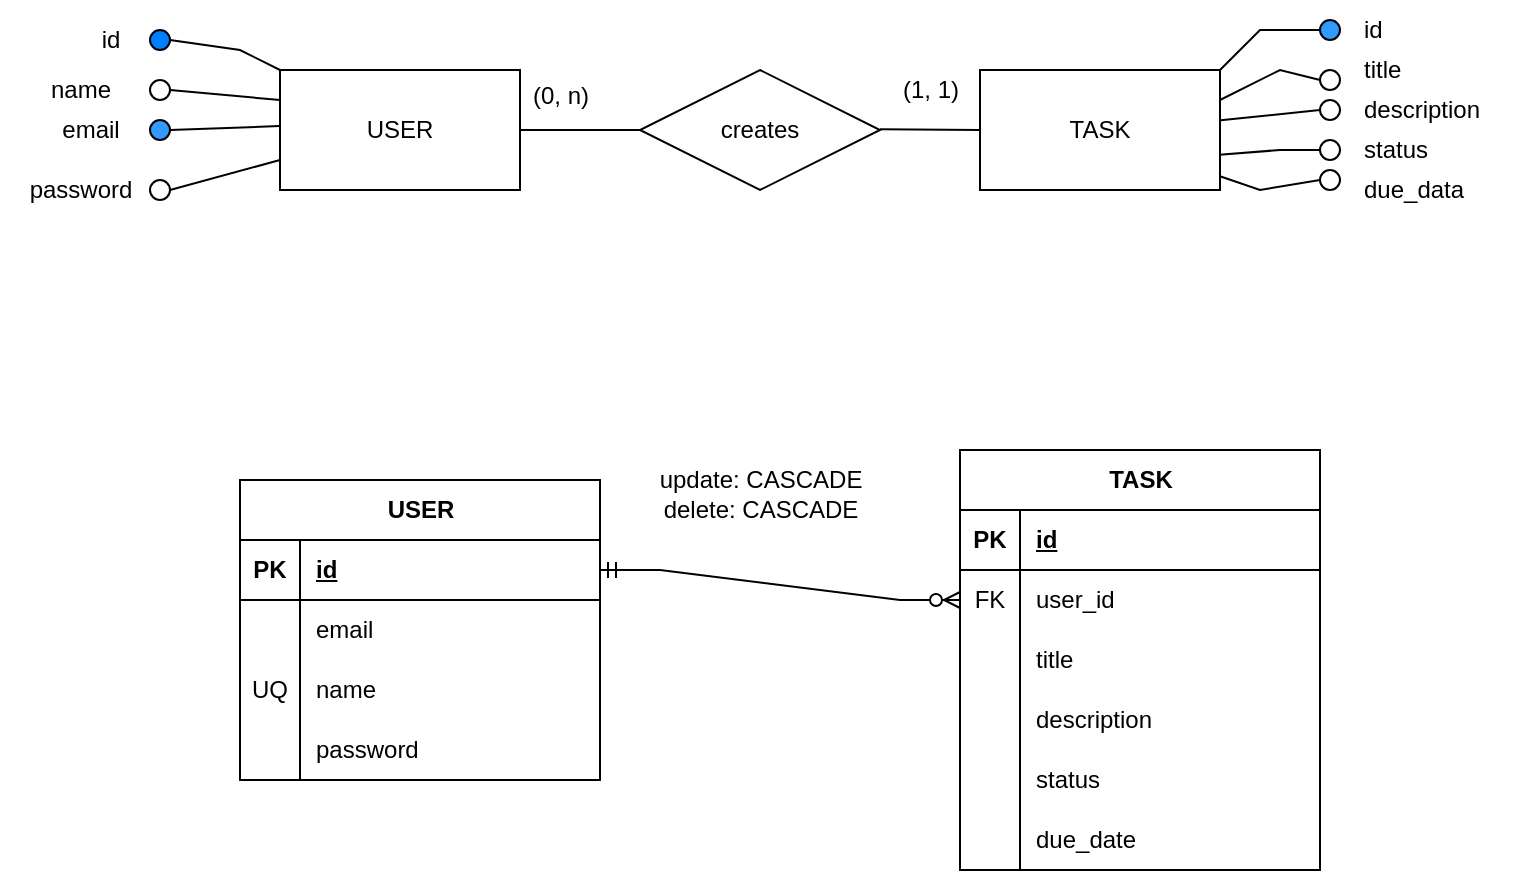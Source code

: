 <mxfile version="23.0.2" type="device">
  <diagram name="Page-1" id="SXX9_E70-5xCpUejSizy">
    <mxGraphModel dx="1266" dy="224" grid="1" gridSize="10" guides="1" tooltips="1" connect="1" arrows="1" fold="1" page="1" pageScale="1" pageWidth="850" pageHeight="1100" math="0" shadow="0">
      <root>
        <mxCell id="0" />
        <mxCell id="1" parent="0" />
        <mxCell id="RFMDyIs7XizsuJcTU4K9-1" value="USER" style="rounded=0;whiteSpace=wrap;html=1;" parent="1" vertex="1">
          <mxGeometry x="-140" y="210" width="120" height="60" as="geometry" />
        </mxCell>
        <mxCell id="RFMDyIs7XizsuJcTU4K9-2" value="TASK" style="rounded=0;whiteSpace=wrap;html=1;" parent="1" vertex="1">
          <mxGeometry x="210" y="210" width="120" height="60" as="geometry" />
        </mxCell>
        <mxCell id="RFMDyIs7XizsuJcTU4K9-3" value="creates" style="shape=rhombus;perimeter=rhombusPerimeter;whiteSpace=wrap;html=1;align=center;" parent="1" vertex="1">
          <mxGeometry x="40" y="210" width="120" height="60" as="geometry" />
        </mxCell>
        <mxCell id="RFMDyIs7XizsuJcTU4K9-6" value="" style="endArrow=none;html=1;rounded=0;exitX=1;exitY=0.5;exitDx=0;exitDy=0;entryX=0;entryY=0.5;entryDx=0;entryDy=0;" parent="1" source="RFMDyIs7XizsuJcTU4K9-1" target="RFMDyIs7XizsuJcTU4K9-3" edge="1">
          <mxGeometry width="50" height="50" relative="1" as="geometry">
            <mxPoint x="120" y="340" as="sourcePoint" />
            <mxPoint x="170" y="290" as="targetPoint" />
          </mxGeometry>
        </mxCell>
        <mxCell id="RFMDyIs7XizsuJcTU4K9-7" value="" style="endArrow=none;html=1;rounded=0;exitX=1;exitY=0.5;exitDx=0;exitDy=0;entryX=0;entryY=0.5;entryDx=0;entryDy=0;" parent="1" target="RFMDyIs7XizsuJcTU4K9-2" edge="1">
          <mxGeometry width="50" height="50" relative="1" as="geometry">
            <mxPoint x="160" y="239.66" as="sourcePoint" />
            <mxPoint x="190" y="240" as="targetPoint" />
          </mxGeometry>
        </mxCell>
        <mxCell id="RFMDyIs7XizsuJcTU4K9-8" value="&lt;div&gt;name&lt;/div&gt;" style="text;html=1;align=center;verticalAlign=middle;resizable=0;points=[];autosize=1;strokeColor=none;fillColor=none;" parent="1" vertex="1">
          <mxGeometry x="-270" y="205" width="60" height="30" as="geometry" />
        </mxCell>
        <mxCell id="RFMDyIs7XizsuJcTU4K9-9" value="" style="ellipse;whiteSpace=wrap;html=1;aspect=fixed;" parent="1" vertex="1">
          <mxGeometry x="-205" y="215" width="10" height="10" as="geometry" />
        </mxCell>
        <mxCell id="RFMDyIs7XizsuJcTU4K9-10" value="" style="endArrow=none;html=1;rounded=0;exitX=1;exitY=0.5;exitDx=0;exitDy=0;entryX=0;entryY=0.25;entryDx=0;entryDy=0;" parent="1" source="RFMDyIs7XizsuJcTU4K9-9" target="RFMDyIs7XizsuJcTU4K9-1" edge="1">
          <mxGeometry width="50" height="50" relative="1" as="geometry">
            <mxPoint x="-180" y="280" as="sourcePoint" />
            <mxPoint x="-130" y="230" as="targetPoint" />
          </mxGeometry>
        </mxCell>
        <mxCell id="RFMDyIs7XizsuJcTU4K9-11" value="email" style="text;html=1;align=center;verticalAlign=middle;resizable=0;points=[];autosize=1;strokeColor=none;fillColor=none;" parent="1" vertex="1">
          <mxGeometry x="-260" y="225" width="50" height="30" as="geometry" />
        </mxCell>
        <mxCell id="RFMDyIs7XizsuJcTU4K9-12" value="" style="ellipse;whiteSpace=wrap;html=1;aspect=fixed;fillColor=#3399FF;" parent="1" vertex="1">
          <mxGeometry x="-205" y="235" width="10" height="10" as="geometry" />
        </mxCell>
        <mxCell id="RFMDyIs7XizsuJcTU4K9-13" value="" style="endArrow=none;html=1;rounded=0;exitX=1;exitY=0.5;exitDx=0;exitDy=0;entryX=-0.003;entryY=0.467;entryDx=0;entryDy=0;entryPerimeter=0;" parent="1" source="RFMDyIs7XizsuJcTU4K9-12" target="RFMDyIs7XizsuJcTU4K9-1" edge="1">
          <mxGeometry width="50" height="50" relative="1" as="geometry">
            <mxPoint x="-170" y="290" as="sourcePoint" />
            <mxPoint x="-130" y="235" as="targetPoint" />
          </mxGeometry>
        </mxCell>
        <mxCell id="RFMDyIs7XizsuJcTU4K9-14" value="&lt;div&gt;password&lt;/div&gt;" style="text;html=1;align=center;verticalAlign=middle;resizable=0;points=[];autosize=1;strokeColor=none;fillColor=none;" parent="1" vertex="1">
          <mxGeometry x="-280" y="255" width="80" height="30" as="geometry" />
        </mxCell>
        <mxCell id="RFMDyIs7XizsuJcTU4K9-15" value="" style="ellipse;whiteSpace=wrap;html=1;aspect=fixed;" parent="1" vertex="1">
          <mxGeometry x="-205" y="265" width="10" height="10" as="geometry" />
        </mxCell>
        <mxCell id="RFMDyIs7XizsuJcTU4K9-16" value="" style="endArrow=none;html=1;rounded=0;exitX=1;exitY=0.5;exitDx=0;exitDy=0;entryX=0;entryY=0.75;entryDx=0;entryDy=0;" parent="1" source="RFMDyIs7XizsuJcTU4K9-15" target="RFMDyIs7XizsuJcTU4K9-1" edge="1">
          <mxGeometry width="50" height="50" relative="1" as="geometry">
            <mxPoint x="-180" y="345" as="sourcePoint" />
            <mxPoint x="-140" y="290" as="targetPoint" />
          </mxGeometry>
        </mxCell>
        <mxCell id="RFMDyIs7XizsuJcTU4K9-27" value="&lt;div&gt;title&lt;/div&gt;" style="text;html=1;align=left;verticalAlign=middle;resizable=0;points=[];autosize=1;strokeColor=none;fillColor=none;" parent="1" vertex="1">
          <mxGeometry x="400" y="195" width="40" height="30" as="geometry" />
        </mxCell>
        <mxCell id="RFMDyIs7XizsuJcTU4K9-28" value="" style="ellipse;whiteSpace=wrap;html=1;aspect=fixed;" parent="1" vertex="1">
          <mxGeometry x="380" y="210" width="10" height="10" as="geometry" />
        </mxCell>
        <mxCell id="RFMDyIs7XizsuJcTU4K9-29" value="" style="endArrow=none;html=1;rounded=0;exitX=0;exitY=0.5;exitDx=0;exitDy=0;entryX=1;entryY=0.25;entryDx=0;entryDy=0;" parent="1" source="RFMDyIs7XizsuJcTU4K9-28" target="RFMDyIs7XizsuJcTU4K9-2" edge="1">
          <mxGeometry width="50" height="50" relative="1" as="geometry">
            <mxPoint x="515" y="270" as="sourcePoint" />
            <mxPoint x="555" y="215" as="targetPoint" />
            <Array as="points">
              <mxPoint x="360" y="210" />
            </Array>
          </mxGeometry>
        </mxCell>
        <mxCell id="RFMDyIs7XizsuJcTU4K9-30" value="description" style="text;html=1;align=left;verticalAlign=middle;resizable=0;points=[];autosize=1;strokeColor=none;fillColor=none;" parent="1" vertex="1">
          <mxGeometry x="400" y="215" width="80" height="30" as="geometry" />
        </mxCell>
        <mxCell id="RFMDyIs7XizsuJcTU4K9-31" value="" style="ellipse;whiteSpace=wrap;html=1;aspect=fixed;" parent="1" vertex="1">
          <mxGeometry x="380" y="225" width="10" height="10" as="geometry" />
        </mxCell>
        <mxCell id="RFMDyIs7XizsuJcTU4K9-32" value="" style="endArrow=none;html=1;rounded=0;exitX=0;exitY=0.5;exitDx=0;exitDy=0;entryX=1.003;entryY=0.419;entryDx=0;entryDy=0;entryPerimeter=0;" parent="1" source="RFMDyIs7XizsuJcTU4K9-31" target="RFMDyIs7XizsuJcTU4K9-2" edge="1">
          <mxGeometry width="50" height="50" relative="1" as="geometry">
            <mxPoint x="525" y="280" as="sourcePoint" />
            <mxPoint x="555" y="228" as="targetPoint" />
          </mxGeometry>
        </mxCell>
        <mxCell id="RFMDyIs7XizsuJcTU4K9-33" value="status" style="text;html=1;align=left;verticalAlign=middle;resizable=0;points=[];autosize=1;strokeColor=none;fillColor=none;" parent="1" vertex="1">
          <mxGeometry x="400" y="235" width="60" height="30" as="geometry" />
        </mxCell>
        <mxCell id="RFMDyIs7XizsuJcTU4K9-34" value="" style="ellipse;whiteSpace=wrap;html=1;aspect=fixed;" parent="1" vertex="1">
          <mxGeometry x="380" y="245" width="10" height="10" as="geometry" />
        </mxCell>
        <mxCell id="RFMDyIs7XizsuJcTU4K9-35" value="" style="endArrow=none;html=1;rounded=0;exitX=0;exitY=0.5;exitDx=0;exitDy=0;entryX=0.998;entryY=0.706;entryDx=0;entryDy=0;entryPerimeter=0;" parent="1" source="RFMDyIs7XizsuJcTU4K9-34" target="RFMDyIs7XizsuJcTU4K9-2" edge="1">
          <mxGeometry width="50" height="50" relative="1" as="geometry">
            <mxPoint x="515" y="335" as="sourcePoint" />
            <mxPoint x="553" y="244" as="targetPoint" />
            <Array as="points">
              <mxPoint x="360" y="250" />
            </Array>
          </mxGeometry>
        </mxCell>
        <mxCell id="RFMDyIs7XizsuJcTU4K9-36" value="" style="endArrow=none;html=1;rounded=0;exitX=0;exitY=0.5;exitDx=0;exitDy=0;entryX=1;entryY=0.886;entryDx=0;entryDy=0;entryPerimeter=0;" parent="1" source="RFMDyIs7XizsuJcTU4K9-37" target="RFMDyIs7XizsuJcTU4K9-2" edge="1">
          <mxGeometry width="50" height="50" relative="1" as="geometry">
            <mxPoint x="378" y="263" as="sourcePoint" />
            <mxPoint x="330" y="265" as="targetPoint" />
            <Array as="points">
              <mxPoint x="350" y="270" />
            </Array>
          </mxGeometry>
        </mxCell>
        <mxCell id="RFMDyIs7XizsuJcTU4K9-37" value="" style="ellipse;whiteSpace=wrap;html=1;aspect=fixed;" parent="1" vertex="1">
          <mxGeometry x="380" y="260" width="10" height="10" as="geometry" />
        </mxCell>
        <mxCell id="RFMDyIs7XizsuJcTU4K9-39" value="due_data" style="text;html=1;align=left;verticalAlign=middle;resizable=0;points=[];autosize=1;strokeColor=none;fillColor=none;" parent="1" vertex="1">
          <mxGeometry x="400" y="255" width="80" height="30" as="geometry" />
        </mxCell>
        <mxCell id="RFMDyIs7XizsuJcTU4K9-41" value="" style="endArrow=none;html=1;rounded=0;exitX=0;exitY=0.5;exitDx=0;exitDy=0;" parent="1" source="RFMDyIs7XizsuJcTU4K9-42" edge="1">
          <mxGeometry width="50" height="50" relative="1" as="geometry">
            <mxPoint x="525" y="210" as="sourcePoint" />
            <mxPoint x="330" y="210" as="targetPoint" />
            <Array as="points">
              <mxPoint x="350" y="190" />
            </Array>
          </mxGeometry>
        </mxCell>
        <mxCell id="RFMDyIs7XizsuJcTU4K9-42" value="" style="ellipse;whiteSpace=wrap;html=1;aspect=fixed;fillColor=#3399FF;" parent="1" vertex="1">
          <mxGeometry x="380" y="185" width="10" height="10" as="geometry" />
        </mxCell>
        <mxCell id="RFMDyIs7XizsuJcTU4K9-43" value="id" style="text;html=1;align=left;verticalAlign=middle;resizable=0;points=[];autosize=1;strokeColor=none;fillColor=none;" parent="1" vertex="1">
          <mxGeometry x="400" y="175" width="30" height="30" as="geometry" />
        </mxCell>
        <mxCell id="RFMDyIs7XizsuJcTU4K9-44" value="(0, n)" style="text;html=1;align=center;verticalAlign=middle;resizable=0;points=[];autosize=1;strokeColor=none;fillColor=none;" parent="1" vertex="1">
          <mxGeometry x="-25" y="208" width="50" height="30" as="geometry" />
        </mxCell>
        <mxCell id="RFMDyIs7XizsuJcTU4K9-45" value="(1, 1)" style="text;html=1;align=center;verticalAlign=middle;resizable=0;points=[];autosize=1;strokeColor=none;fillColor=none;" parent="1" vertex="1">
          <mxGeometry x="160" y="205" width="50" height="30" as="geometry" />
        </mxCell>
        <mxCell id="RFMDyIs7XizsuJcTU4K9-46" value="" style="ellipse;whiteSpace=wrap;html=1;aspect=fixed;fillColor=#007FFF;" parent="1" vertex="1">
          <mxGeometry x="-205" y="190" width="10" height="10" as="geometry" />
        </mxCell>
        <mxCell id="RFMDyIs7XizsuJcTU4K9-47" value="" style="endArrow=none;html=1;rounded=0;exitX=1;exitY=0.5;exitDx=0;exitDy=0;entryX=0;entryY=0;entryDx=0;entryDy=0;" parent="1" source="RFMDyIs7XizsuJcTU4K9-46" target="RFMDyIs7XizsuJcTU4K9-1" edge="1">
          <mxGeometry width="50" height="50" relative="1" as="geometry">
            <mxPoint x="-175" y="255" as="sourcePoint" />
            <mxPoint x="-135" y="200" as="targetPoint" />
            <Array as="points">
              <mxPoint x="-160" y="200" />
            </Array>
          </mxGeometry>
        </mxCell>
        <mxCell id="RFMDyIs7XizsuJcTU4K9-48" value="id" style="text;html=1;align=center;verticalAlign=middle;resizable=0;points=[];autosize=1;strokeColor=none;fillColor=none;" parent="1" vertex="1">
          <mxGeometry x="-240" y="180" width="30" height="30" as="geometry" />
        </mxCell>
        <mxCell id="Zo6NdA4YAH8QCDVMgrCd-1" value="USER" style="shape=table;startSize=30;container=1;collapsible=1;childLayout=tableLayout;fixedRows=1;rowLines=0;fontStyle=1;align=center;resizeLast=1;html=1;" vertex="1" parent="1">
          <mxGeometry x="-160" y="415" width="180" height="150" as="geometry" />
        </mxCell>
        <mxCell id="Zo6NdA4YAH8QCDVMgrCd-2" value="" style="shape=tableRow;horizontal=0;startSize=0;swimlaneHead=0;swimlaneBody=0;fillColor=none;collapsible=0;dropTarget=0;points=[[0,0.5],[1,0.5]];portConstraint=eastwest;top=0;left=0;right=0;bottom=1;" vertex="1" parent="Zo6NdA4YAH8QCDVMgrCd-1">
          <mxGeometry y="30" width="180" height="30" as="geometry" />
        </mxCell>
        <mxCell id="Zo6NdA4YAH8QCDVMgrCd-3" value="PK" style="shape=partialRectangle;connectable=0;fillColor=none;top=0;left=0;bottom=0;right=0;fontStyle=1;overflow=hidden;whiteSpace=wrap;html=1;" vertex="1" parent="Zo6NdA4YAH8QCDVMgrCd-2">
          <mxGeometry width="30" height="30" as="geometry">
            <mxRectangle width="30" height="30" as="alternateBounds" />
          </mxGeometry>
        </mxCell>
        <mxCell id="Zo6NdA4YAH8QCDVMgrCd-4" value="id" style="shape=partialRectangle;connectable=0;fillColor=none;top=0;left=0;bottom=0;right=0;align=left;spacingLeft=6;fontStyle=5;overflow=hidden;whiteSpace=wrap;html=1;" vertex="1" parent="Zo6NdA4YAH8QCDVMgrCd-2">
          <mxGeometry x="30" width="150" height="30" as="geometry">
            <mxRectangle width="150" height="30" as="alternateBounds" />
          </mxGeometry>
        </mxCell>
        <mxCell id="Zo6NdA4YAH8QCDVMgrCd-5" value="" style="shape=tableRow;horizontal=0;startSize=0;swimlaneHead=0;swimlaneBody=0;fillColor=none;collapsible=0;dropTarget=0;points=[[0,0.5],[1,0.5]];portConstraint=eastwest;top=0;left=0;right=0;bottom=0;" vertex="1" parent="Zo6NdA4YAH8QCDVMgrCd-1">
          <mxGeometry y="60" width="180" height="30" as="geometry" />
        </mxCell>
        <mxCell id="Zo6NdA4YAH8QCDVMgrCd-6" value="" style="shape=partialRectangle;connectable=0;fillColor=none;top=0;left=0;bottom=0;right=0;editable=1;overflow=hidden;whiteSpace=wrap;html=1;" vertex="1" parent="Zo6NdA4YAH8QCDVMgrCd-5">
          <mxGeometry width="30" height="30" as="geometry">
            <mxRectangle width="30" height="30" as="alternateBounds" />
          </mxGeometry>
        </mxCell>
        <mxCell id="Zo6NdA4YAH8QCDVMgrCd-7" value="email" style="shape=partialRectangle;connectable=0;fillColor=none;top=0;left=0;bottom=0;right=0;align=left;spacingLeft=6;overflow=hidden;whiteSpace=wrap;html=1;" vertex="1" parent="Zo6NdA4YAH8QCDVMgrCd-5">
          <mxGeometry x="30" width="150" height="30" as="geometry">
            <mxRectangle width="150" height="30" as="alternateBounds" />
          </mxGeometry>
        </mxCell>
        <mxCell id="Zo6NdA4YAH8QCDVMgrCd-8" value="" style="shape=tableRow;horizontal=0;startSize=0;swimlaneHead=0;swimlaneBody=0;fillColor=none;collapsible=0;dropTarget=0;points=[[0,0.5],[1,0.5]];portConstraint=eastwest;top=0;left=0;right=0;bottom=0;" vertex="1" parent="Zo6NdA4YAH8QCDVMgrCd-1">
          <mxGeometry y="90" width="180" height="30" as="geometry" />
        </mxCell>
        <mxCell id="Zo6NdA4YAH8QCDVMgrCd-9" value="UQ" style="shape=partialRectangle;connectable=0;fillColor=none;top=0;left=0;bottom=0;right=0;editable=1;overflow=hidden;whiteSpace=wrap;html=1;" vertex="1" parent="Zo6NdA4YAH8QCDVMgrCd-8">
          <mxGeometry width="30" height="30" as="geometry">
            <mxRectangle width="30" height="30" as="alternateBounds" />
          </mxGeometry>
        </mxCell>
        <mxCell id="Zo6NdA4YAH8QCDVMgrCd-10" value="name" style="shape=partialRectangle;connectable=0;fillColor=none;top=0;left=0;bottom=0;right=0;align=left;spacingLeft=6;overflow=hidden;whiteSpace=wrap;html=1;" vertex="1" parent="Zo6NdA4YAH8QCDVMgrCd-8">
          <mxGeometry x="30" width="150" height="30" as="geometry">
            <mxRectangle width="150" height="30" as="alternateBounds" />
          </mxGeometry>
        </mxCell>
        <mxCell id="Zo6NdA4YAH8QCDVMgrCd-11" value="" style="shape=tableRow;horizontal=0;startSize=0;swimlaneHead=0;swimlaneBody=0;fillColor=none;collapsible=0;dropTarget=0;points=[[0,0.5],[1,0.5]];portConstraint=eastwest;top=0;left=0;right=0;bottom=0;" vertex="1" parent="Zo6NdA4YAH8QCDVMgrCd-1">
          <mxGeometry y="120" width="180" height="30" as="geometry" />
        </mxCell>
        <mxCell id="Zo6NdA4YAH8QCDVMgrCd-12" value="" style="shape=partialRectangle;connectable=0;fillColor=none;top=0;left=0;bottom=0;right=0;editable=1;overflow=hidden;whiteSpace=wrap;html=1;" vertex="1" parent="Zo6NdA4YAH8QCDVMgrCd-11">
          <mxGeometry width="30" height="30" as="geometry">
            <mxRectangle width="30" height="30" as="alternateBounds" />
          </mxGeometry>
        </mxCell>
        <mxCell id="Zo6NdA4YAH8QCDVMgrCd-13" value="password" style="shape=partialRectangle;connectable=0;fillColor=none;top=0;left=0;bottom=0;right=0;align=left;spacingLeft=6;overflow=hidden;whiteSpace=wrap;html=1;" vertex="1" parent="Zo6NdA4YAH8QCDVMgrCd-11">
          <mxGeometry x="30" width="150" height="30" as="geometry">
            <mxRectangle width="150" height="30" as="alternateBounds" />
          </mxGeometry>
        </mxCell>
        <mxCell id="Zo6NdA4YAH8QCDVMgrCd-14" value="TASK" style="shape=table;startSize=30;container=1;collapsible=1;childLayout=tableLayout;fixedRows=1;rowLines=0;fontStyle=1;align=center;resizeLast=1;html=1;" vertex="1" parent="1">
          <mxGeometry x="200" y="400" width="180" height="210" as="geometry" />
        </mxCell>
        <mxCell id="Zo6NdA4YAH8QCDVMgrCd-15" value="" style="shape=tableRow;horizontal=0;startSize=0;swimlaneHead=0;swimlaneBody=0;fillColor=none;collapsible=0;dropTarget=0;points=[[0,0.5],[1,0.5]];portConstraint=eastwest;top=0;left=0;right=0;bottom=1;" vertex="1" parent="Zo6NdA4YAH8QCDVMgrCd-14">
          <mxGeometry y="30" width="180" height="30" as="geometry" />
        </mxCell>
        <mxCell id="Zo6NdA4YAH8QCDVMgrCd-16" value="PK" style="shape=partialRectangle;connectable=0;fillColor=none;top=0;left=0;bottom=0;right=0;fontStyle=1;overflow=hidden;whiteSpace=wrap;html=1;" vertex="1" parent="Zo6NdA4YAH8QCDVMgrCd-15">
          <mxGeometry width="30" height="30" as="geometry">
            <mxRectangle width="30" height="30" as="alternateBounds" />
          </mxGeometry>
        </mxCell>
        <mxCell id="Zo6NdA4YAH8QCDVMgrCd-17" value="id" style="shape=partialRectangle;connectable=0;fillColor=none;top=0;left=0;bottom=0;right=0;align=left;spacingLeft=6;fontStyle=5;overflow=hidden;whiteSpace=wrap;html=1;" vertex="1" parent="Zo6NdA4YAH8QCDVMgrCd-15">
          <mxGeometry x="30" width="150" height="30" as="geometry">
            <mxRectangle width="150" height="30" as="alternateBounds" />
          </mxGeometry>
        </mxCell>
        <mxCell id="Zo6NdA4YAH8QCDVMgrCd-18" value="" style="shape=tableRow;horizontal=0;startSize=0;swimlaneHead=0;swimlaneBody=0;fillColor=none;collapsible=0;dropTarget=0;points=[[0,0.5],[1,0.5]];portConstraint=eastwest;top=0;left=0;right=0;bottom=0;" vertex="1" parent="Zo6NdA4YAH8QCDVMgrCd-14">
          <mxGeometry y="60" width="180" height="30" as="geometry" />
        </mxCell>
        <mxCell id="Zo6NdA4YAH8QCDVMgrCd-19" value="FK" style="shape=partialRectangle;connectable=0;fillColor=none;top=0;left=0;bottom=0;right=0;editable=1;overflow=hidden;whiteSpace=wrap;html=1;" vertex="1" parent="Zo6NdA4YAH8QCDVMgrCd-18">
          <mxGeometry width="30" height="30" as="geometry">
            <mxRectangle width="30" height="30" as="alternateBounds" />
          </mxGeometry>
        </mxCell>
        <mxCell id="Zo6NdA4YAH8QCDVMgrCd-20" value="user_id" style="shape=partialRectangle;connectable=0;fillColor=none;top=0;left=0;bottom=0;right=0;align=left;spacingLeft=6;overflow=hidden;whiteSpace=wrap;html=1;" vertex="1" parent="Zo6NdA4YAH8QCDVMgrCd-18">
          <mxGeometry x="30" width="150" height="30" as="geometry">
            <mxRectangle width="150" height="30" as="alternateBounds" />
          </mxGeometry>
        </mxCell>
        <mxCell id="Zo6NdA4YAH8QCDVMgrCd-21" value="" style="shape=tableRow;horizontal=0;startSize=0;swimlaneHead=0;swimlaneBody=0;fillColor=none;collapsible=0;dropTarget=0;points=[[0,0.5],[1,0.5]];portConstraint=eastwest;top=0;left=0;right=0;bottom=0;" vertex="1" parent="Zo6NdA4YAH8QCDVMgrCd-14">
          <mxGeometry y="90" width="180" height="30" as="geometry" />
        </mxCell>
        <mxCell id="Zo6NdA4YAH8QCDVMgrCd-22" value="" style="shape=partialRectangle;connectable=0;fillColor=none;top=0;left=0;bottom=0;right=0;editable=1;overflow=hidden;whiteSpace=wrap;html=1;" vertex="1" parent="Zo6NdA4YAH8QCDVMgrCd-21">
          <mxGeometry width="30" height="30" as="geometry">
            <mxRectangle width="30" height="30" as="alternateBounds" />
          </mxGeometry>
        </mxCell>
        <mxCell id="Zo6NdA4YAH8QCDVMgrCd-23" value="title" style="shape=partialRectangle;connectable=0;fillColor=none;top=0;left=0;bottom=0;right=0;align=left;spacingLeft=6;overflow=hidden;whiteSpace=wrap;html=1;" vertex="1" parent="Zo6NdA4YAH8QCDVMgrCd-21">
          <mxGeometry x="30" width="150" height="30" as="geometry">
            <mxRectangle width="150" height="30" as="alternateBounds" />
          </mxGeometry>
        </mxCell>
        <mxCell id="Zo6NdA4YAH8QCDVMgrCd-24" value="" style="shape=tableRow;horizontal=0;startSize=0;swimlaneHead=0;swimlaneBody=0;fillColor=none;collapsible=0;dropTarget=0;points=[[0,0.5],[1,0.5]];portConstraint=eastwest;top=0;left=0;right=0;bottom=0;" vertex="1" parent="Zo6NdA4YAH8QCDVMgrCd-14">
          <mxGeometry y="120" width="180" height="30" as="geometry" />
        </mxCell>
        <mxCell id="Zo6NdA4YAH8QCDVMgrCd-25" value="" style="shape=partialRectangle;connectable=0;fillColor=none;top=0;left=0;bottom=0;right=0;editable=1;overflow=hidden;whiteSpace=wrap;html=1;" vertex="1" parent="Zo6NdA4YAH8QCDVMgrCd-24">
          <mxGeometry width="30" height="30" as="geometry">
            <mxRectangle width="30" height="30" as="alternateBounds" />
          </mxGeometry>
        </mxCell>
        <mxCell id="Zo6NdA4YAH8QCDVMgrCd-26" value="description" style="shape=partialRectangle;connectable=0;fillColor=none;top=0;left=0;bottom=0;right=0;align=left;spacingLeft=6;overflow=hidden;whiteSpace=wrap;html=1;" vertex="1" parent="Zo6NdA4YAH8QCDVMgrCd-24">
          <mxGeometry x="30" width="150" height="30" as="geometry">
            <mxRectangle width="150" height="30" as="alternateBounds" />
          </mxGeometry>
        </mxCell>
        <mxCell id="Zo6NdA4YAH8QCDVMgrCd-32" style="shape=tableRow;horizontal=0;startSize=0;swimlaneHead=0;swimlaneBody=0;fillColor=none;collapsible=0;dropTarget=0;points=[[0,0.5],[1,0.5]];portConstraint=eastwest;top=0;left=0;right=0;bottom=0;" vertex="1" parent="Zo6NdA4YAH8QCDVMgrCd-14">
          <mxGeometry y="150" width="180" height="30" as="geometry" />
        </mxCell>
        <mxCell id="Zo6NdA4YAH8QCDVMgrCd-33" style="shape=partialRectangle;connectable=0;fillColor=none;top=0;left=0;bottom=0;right=0;editable=1;overflow=hidden;whiteSpace=wrap;html=1;" vertex="1" parent="Zo6NdA4YAH8QCDVMgrCd-32">
          <mxGeometry width="30" height="30" as="geometry">
            <mxRectangle width="30" height="30" as="alternateBounds" />
          </mxGeometry>
        </mxCell>
        <mxCell id="Zo6NdA4YAH8QCDVMgrCd-34" value="status" style="shape=partialRectangle;connectable=0;fillColor=none;top=0;left=0;bottom=0;right=0;align=left;spacingLeft=6;overflow=hidden;whiteSpace=wrap;html=1;" vertex="1" parent="Zo6NdA4YAH8QCDVMgrCd-32">
          <mxGeometry x="30" width="150" height="30" as="geometry">
            <mxRectangle width="150" height="30" as="alternateBounds" />
          </mxGeometry>
        </mxCell>
        <mxCell id="Zo6NdA4YAH8QCDVMgrCd-35" style="shape=tableRow;horizontal=0;startSize=0;swimlaneHead=0;swimlaneBody=0;fillColor=none;collapsible=0;dropTarget=0;points=[[0,0.5],[1,0.5]];portConstraint=eastwest;top=0;left=0;right=0;bottom=0;" vertex="1" parent="Zo6NdA4YAH8QCDVMgrCd-14">
          <mxGeometry y="180" width="180" height="30" as="geometry" />
        </mxCell>
        <mxCell id="Zo6NdA4YAH8QCDVMgrCd-36" style="shape=partialRectangle;connectable=0;fillColor=none;top=0;left=0;bottom=0;right=0;editable=1;overflow=hidden;whiteSpace=wrap;html=1;" vertex="1" parent="Zo6NdA4YAH8QCDVMgrCd-35">
          <mxGeometry width="30" height="30" as="geometry">
            <mxRectangle width="30" height="30" as="alternateBounds" />
          </mxGeometry>
        </mxCell>
        <mxCell id="Zo6NdA4YAH8QCDVMgrCd-37" value="due_date" style="shape=partialRectangle;connectable=0;fillColor=none;top=0;left=0;bottom=0;right=0;align=left;spacingLeft=6;overflow=hidden;whiteSpace=wrap;html=1;" vertex="1" parent="Zo6NdA4YAH8QCDVMgrCd-35">
          <mxGeometry x="30" width="150" height="30" as="geometry">
            <mxRectangle width="150" height="30" as="alternateBounds" />
          </mxGeometry>
        </mxCell>
        <mxCell id="Zo6NdA4YAH8QCDVMgrCd-38" value="" style="edgeStyle=entityRelationEdgeStyle;fontSize=12;html=1;endArrow=ERzeroToMany;startArrow=ERmandOne;rounded=0;exitX=1;exitY=0.5;exitDx=0;exitDy=0;" edge="1" parent="1" source="Zo6NdA4YAH8QCDVMgrCd-2">
          <mxGeometry width="100" height="100" relative="1" as="geometry">
            <mxPoint x="100" y="575" as="sourcePoint" />
            <mxPoint x="200" y="475" as="targetPoint" />
          </mxGeometry>
        </mxCell>
        <mxCell id="Zo6NdA4YAH8QCDVMgrCd-39" value="update: CASCADE" style="text;html=1;align=center;verticalAlign=middle;resizable=0;points=[];autosize=1;strokeColor=none;fillColor=none;" vertex="1" parent="1">
          <mxGeometry x="40" y="400" width="120" height="30" as="geometry" />
        </mxCell>
        <mxCell id="Zo6NdA4YAH8QCDVMgrCd-40" value="delete: CASCADE" style="text;html=1;align=center;verticalAlign=middle;resizable=0;points=[];autosize=1;strokeColor=none;fillColor=none;" vertex="1" parent="1">
          <mxGeometry x="40" y="415" width="120" height="30" as="geometry" />
        </mxCell>
      </root>
    </mxGraphModel>
  </diagram>
</mxfile>
